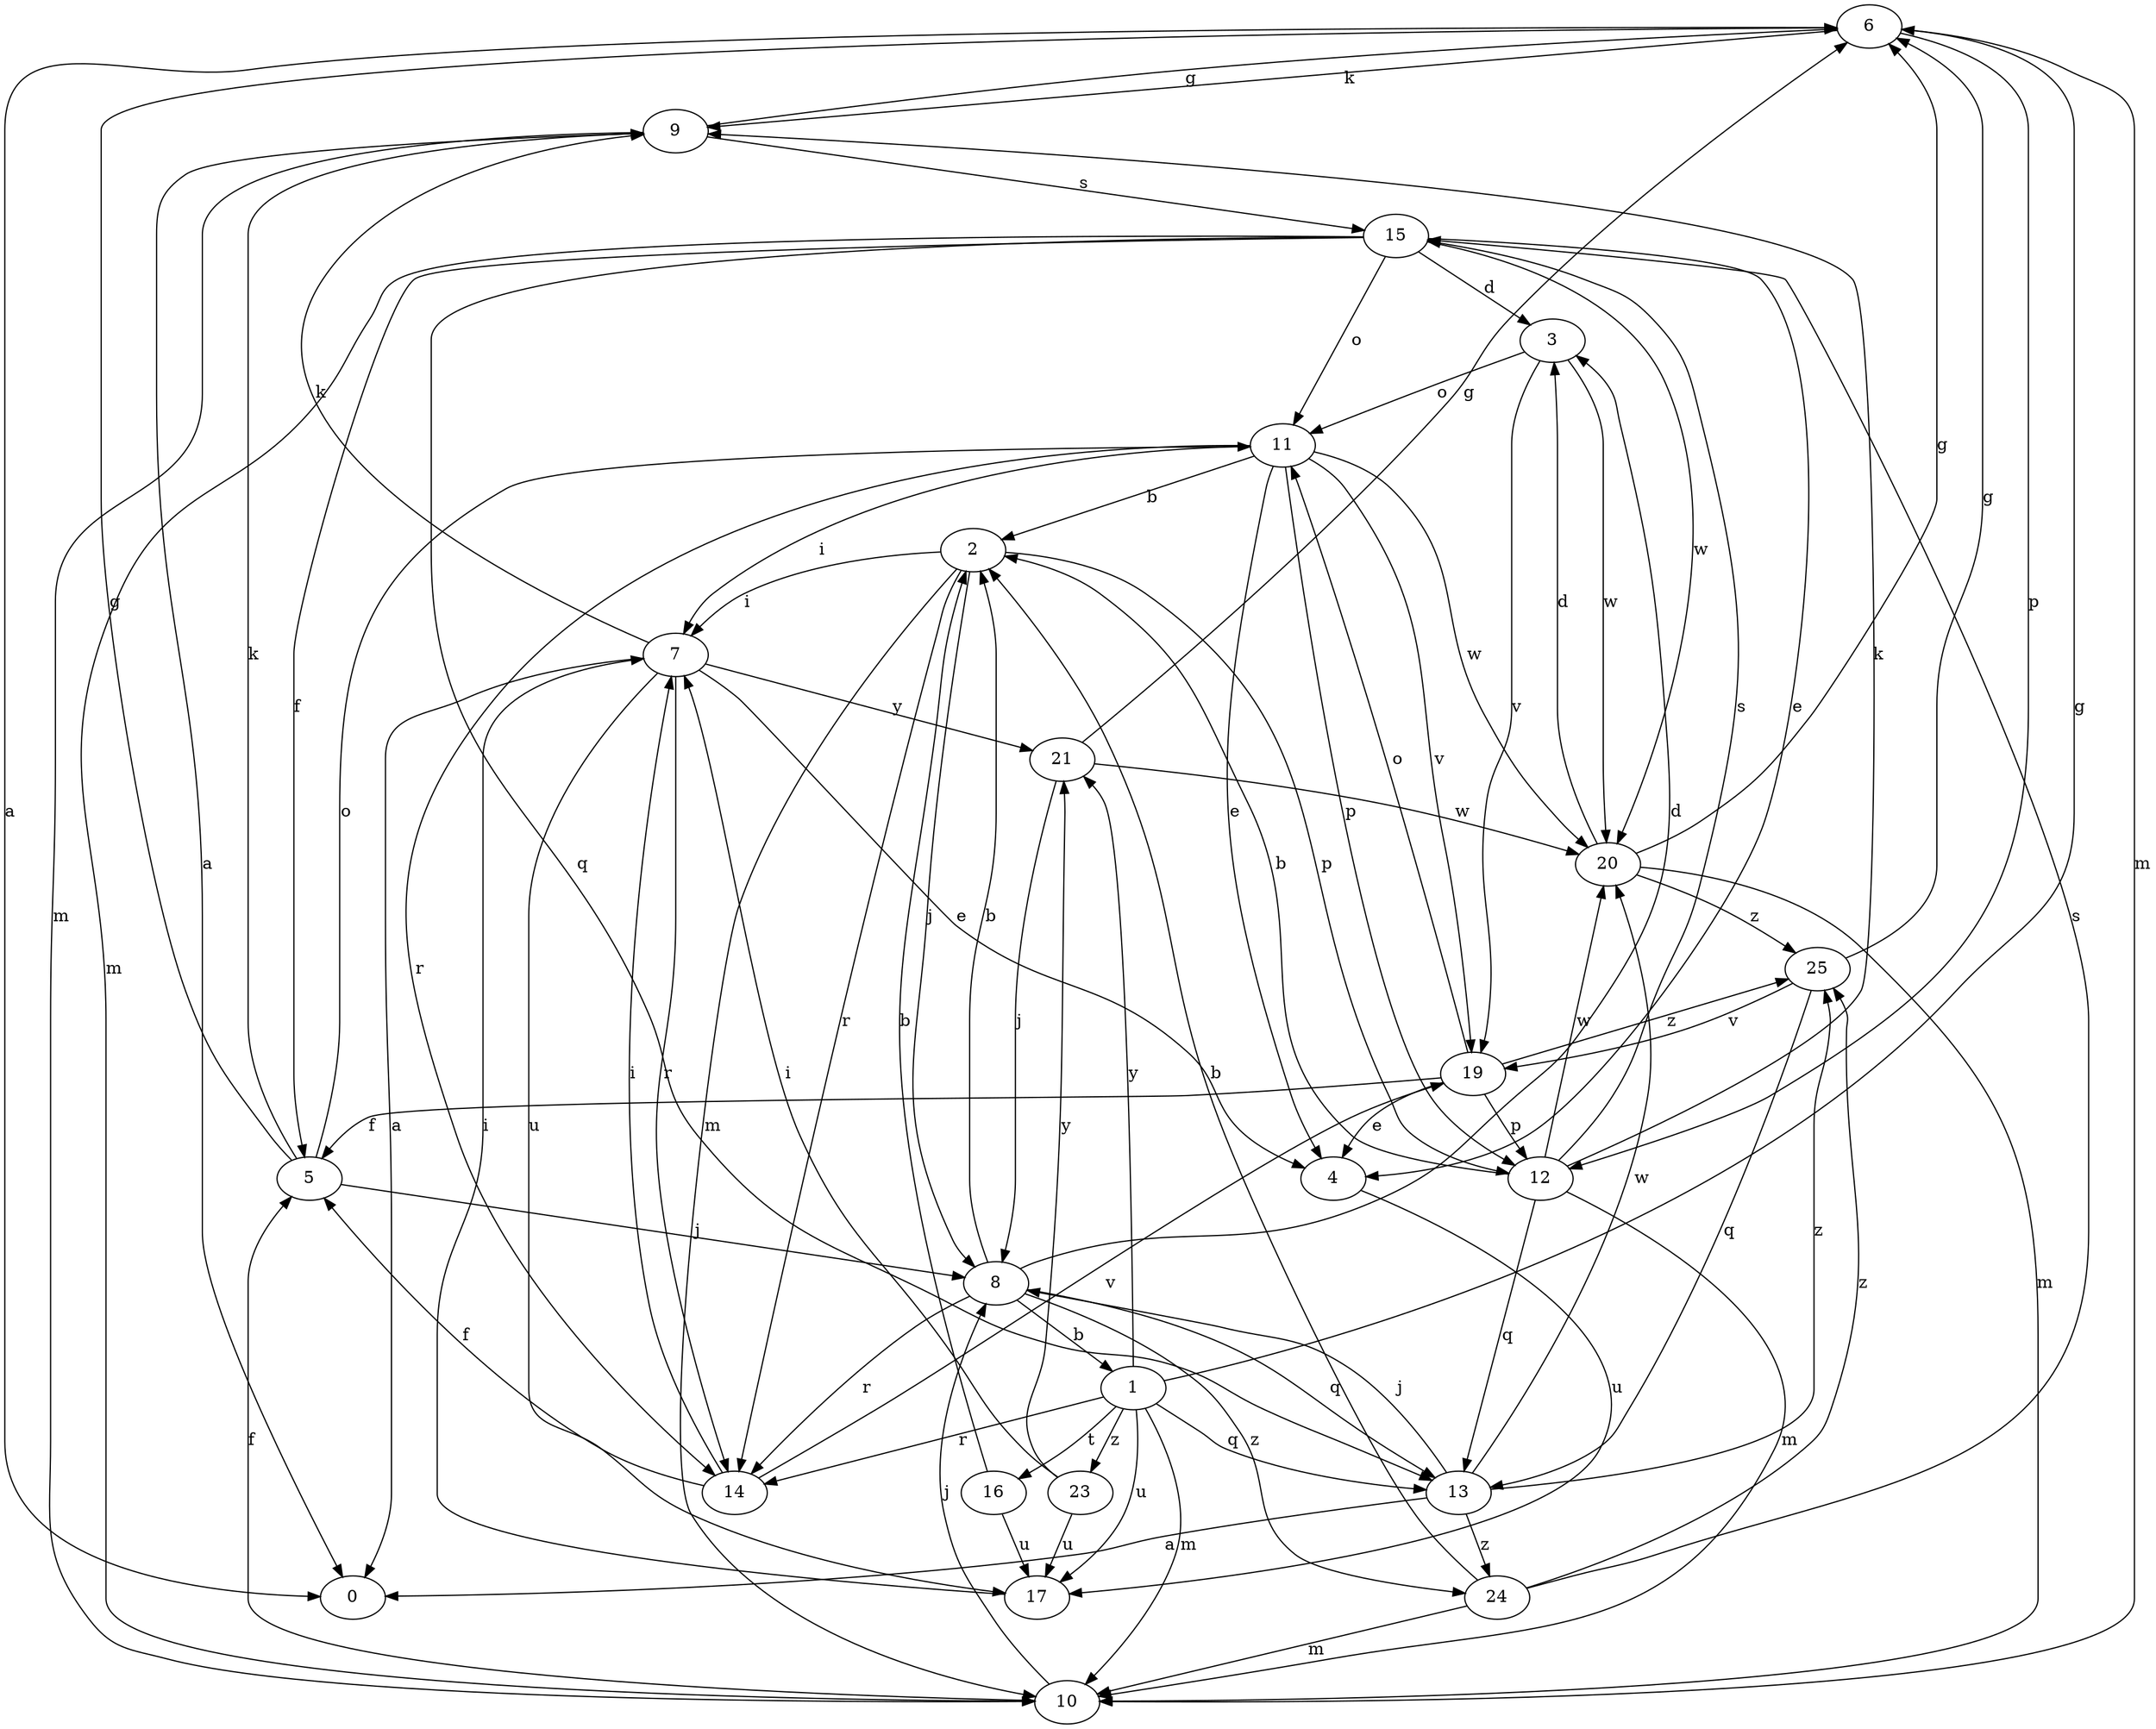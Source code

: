 strict digraph  {
0;
1;
2;
3;
4;
5;
6;
7;
8;
9;
10;
11;
12;
13;
14;
15;
16;
17;
19;
20;
21;
23;
24;
25;
1 -> 6  [label=g];
1 -> 10  [label=m];
1 -> 13  [label=q];
1 -> 14  [label=r];
1 -> 16  [label=t];
1 -> 17  [label=u];
1 -> 21  [label=y];
1 -> 23  [label=z];
2 -> 7  [label=i];
2 -> 8  [label=j];
2 -> 10  [label=m];
2 -> 12  [label=p];
2 -> 14  [label=r];
3 -> 11  [label=o];
3 -> 19  [label=v];
3 -> 20  [label=w];
4 -> 17  [label=u];
5 -> 6  [label=g];
5 -> 8  [label=j];
5 -> 9  [label=k];
5 -> 11  [label=o];
6 -> 0  [label=a];
6 -> 9  [label=k];
6 -> 10  [label=m];
6 -> 12  [label=p];
7 -> 0  [label=a];
7 -> 4  [label=e];
7 -> 9  [label=k];
7 -> 14  [label=r];
7 -> 17  [label=u];
7 -> 21  [label=y];
8 -> 1  [label=b];
8 -> 2  [label=b];
8 -> 3  [label=d];
8 -> 13  [label=q];
8 -> 14  [label=r];
8 -> 24  [label=z];
9 -> 0  [label=a];
9 -> 6  [label=g];
9 -> 10  [label=m];
9 -> 15  [label=s];
10 -> 5  [label=f];
10 -> 8  [label=j];
11 -> 2  [label=b];
11 -> 4  [label=e];
11 -> 7  [label=i];
11 -> 12  [label=p];
11 -> 14  [label=r];
11 -> 19  [label=v];
11 -> 20  [label=w];
12 -> 2  [label=b];
12 -> 9  [label=k];
12 -> 10  [label=m];
12 -> 13  [label=q];
12 -> 15  [label=s];
12 -> 20  [label=w];
13 -> 0  [label=a];
13 -> 8  [label=j];
13 -> 20  [label=w];
13 -> 24  [label=z];
13 -> 25  [label=z];
14 -> 5  [label=f];
14 -> 7  [label=i];
14 -> 19  [label=v];
15 -> 3  [label=d];
15 -> 4  [label=e];
15 -> 5  [label=f];
15 -> 10  [label=m];
15 -> 11  [label=o];
15 -> 13  [label=q];
15 -> 20  [label=w];
16 -> 2  [label=b];
16 -> 17  [label=u];
17 -> 7  [label=i];
19 -> 4  [label=e];
19 -> 5  [label=f];
19 -> 11  [label=o];
19 -> 12  [label=p];
19 -> 25  [label=z];
20 -> 3  [label=d];
20 -> 6  [label=g];
20 -> 10  [label=m];
20 -> 25  [label=z];
21 -> 6  [label=g];
21 -> 8  [label=j];
21 -> 20  [label=w];
23 -> 7  [label=i];
23 -> 17  [label=u];
23 -> 21  [label=y];
24 -> 2  [label=b];
24 -> 10  [label=m];
24 -> 15  [label=s];
24 -> 25  [label=z];
25 -> 6  [label=g];
25 -> 13  [label=q];
25 -> 19  [label=v];
}
